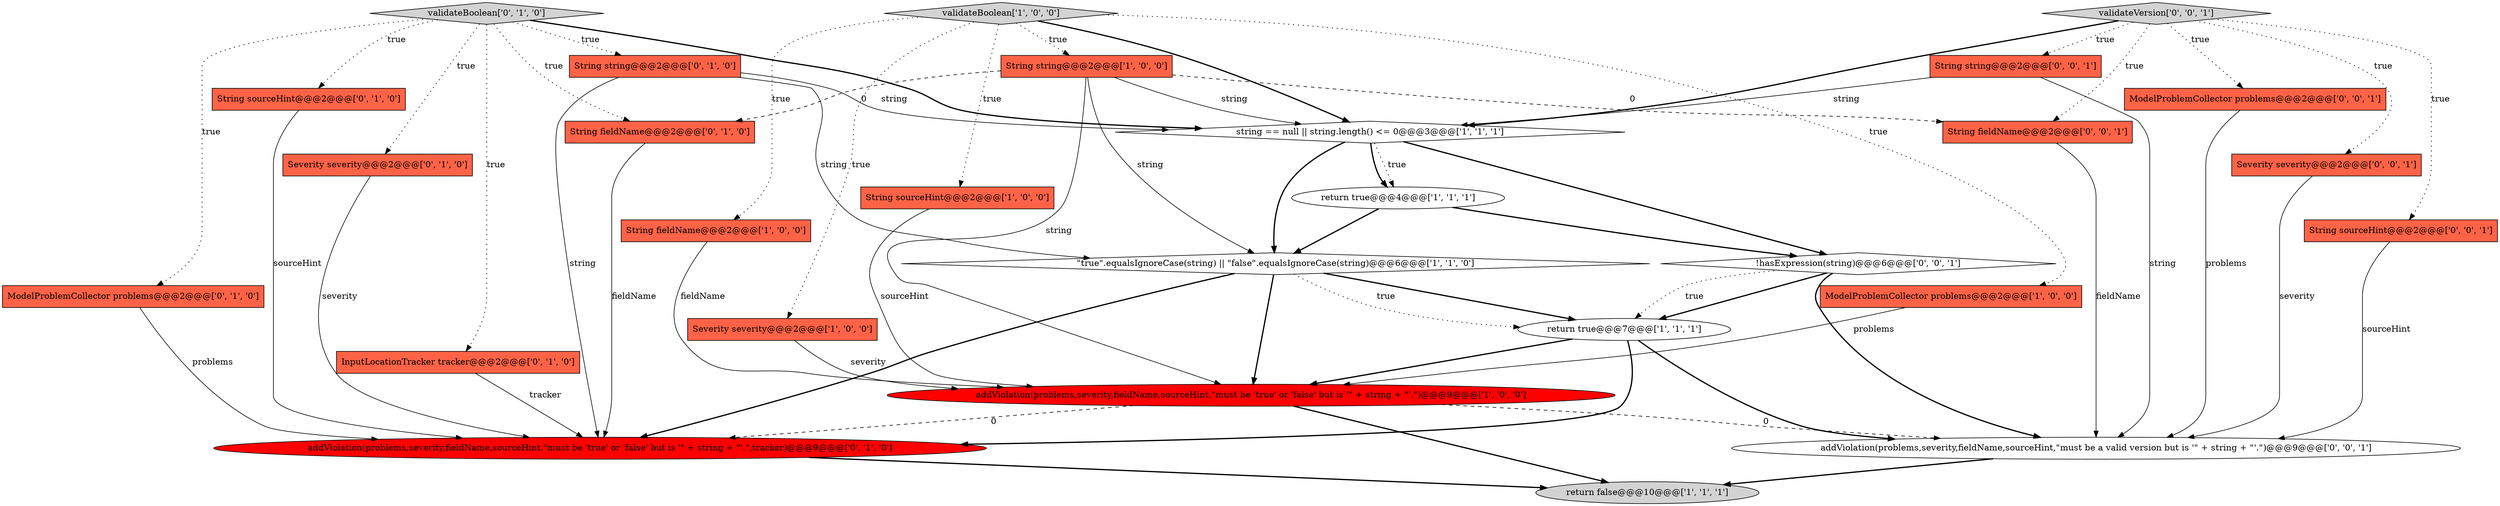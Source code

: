 digraph {
9 [style = filled, label = "String string@@@2@@@['1', '0', '0']", fillcolor = tomato, shape = box image = "AAA1AAABBB1BBB"];
20 [style = filled, label = "validateVersion['0', '0', '1']", fillcolor = lightgray, shape = diamond image = "AAA0AAABBB3BBB"];
18 [style = filled, label = "addViolation(problems,severity,fieldName,sourceHint,\"must be 'true' or 'false' but is '\" + string + \"'.\",tracker)@@@9@@@['0', '1', '0']", fillcolor = red, shape = ellipse image = "AAA1AAABBB2BBB"];
4 [style = filled, label = "addViolation(problems,severity,fieldName,sourceHint,\"must be 'true' or 'false' but is '\" + string + \"'.\")@@@9@@@['1', '0', '0']", fillcolor = red, shape = ellipse image = "AAA1AAABBB1BBB"];
7 [style = filled, label = "\"true\".equalsIgnoreCase(string) || \"false\".equalsIgnoreCase(string)@@@6@@@['1', '1', '0']", fillcolor = white, shape = diamond image = "AAA0AAABBB1BBB"];
6 [style = filled, label = "String sourceHint@@@2@@@['1', '0', '0']", fillcolor = tomato, shape = box image = "AAA0AAABBB1BBB"];
0 [style = filled, label = "return true@@@7@@@['1', '1', '1']", fillcolor = white, shape = ellipse image = "AAA0AAABBB1BBB"];
26 [style = filled, label = "!hasExpression(string)@@@6@@@['0', '0', '1']", fillcolor = white, shape = diamond image = "AAA0AAABBB3BBB"];
14 [style = filled, label = "validateBoolean['0', '1', '0']", fillcolor = lightgray, shape = diamond image = "AAA0AAABBB2BBB"];
17 [style = filled, label = "ModelProblemCollector problems@@@2@@@['0', '1', '0']", fillcolor = tomato, shape = box image = "AAA0AAABBB2BBB"];
12 [style = filled, label = "String string@@@2@@@['0', '1', '0']", fillcolor = tomato, shape = box image = "AAA0AAABBB2BBB"];
19 [style = filled, label = "String fieldName@@@2@@@['0', '1', '0']", fillcolor = tomato, shape = box image = "AAA1AAABBB2BBB"];
16 [style = filled, label = "InputLocationTracker tracker@@@2@@@['0', '1', '0']", fillcolor = tomato, shape = box image = "AAA0AAABBB2BBB"];
21 [style = filled, label = "String string@@@2@@@['0', '0', '1']", fillcolor = tomato, shape = box image = "AAA0AAABBB3BBB"];
1 [style = filled, label = "validateBoolean['1', '0', '0']", fillcolor = lightgray, shape = diamond image = "AAA0AAABBB1BBB"];
8 [style = filled, label = "String fieldName@@@2@@@['1', '0', '0']", fillcolor = tomato, shape = box image = "AAA0AAABBB1BBB"];
13 [style = filled, label = "String sourceHint@@@2@@@['0', '1', '0']", fillcolor = tomato, shape = box image = "AAA0AAABBB2BBB"];
24 [style = filled, label = "ModelProblemCollector problems@@@2@@@['0', '0', '1']", fillcolor = tomato, shape = box image = "AAA0AAABBB3BBB"];
27 [style = filled, label = "String fieldName@@@2@@@['0', '0', '1']", fillcolor = tomato, shape = box image = "AAA0AAABBB3BBB"];
2 [style = filled, label = "ModelProblemCollector problems@@@2@@@['1', '0', '0']", fillcolor = tomato, shape = box image = "AAA0AAABBB1BBB"];
10 [style = filled, label = "return false@@@10@@@['1', '1', '1']", fillcolor = lightgray, shape = ellipse image = "AAA0AAABBB1BBB"];
23 [style = filled, label = "Severity severity@@@2@@@['0', '0', '1']", fillcolor = tomato, shape = box image = "AAA0AAABBB3BBB"];
3 [style = filled, label = "string == null || string.length() <= 0@@@3@@@['1', '1', '1']", fillcolor = white, shape = diamond image = "AAA0AAABBB1BBB"];
5 [style = filled, label = "Severity severity@@@2@@@['1', '0', '0']", fillcolor = tomato, shape = box image = "AAA0AAABBB1BBB"];
22 [style = filled, label = "String sourceHint@@@2@@@['0', '0', '1']", fillcolor = tomato, shape = box image = "AAA0AAABBB3BBB"];
11 [style = filled, label = "return true@@@4@@@['1', '1', '1']", fillcolor = white, shape = ellipse image = "AAA0AAABBB1BBB"];
25 [style = filled, label = "addViolation(problems,severity,fieldName,sourceHint,\"must be a valid version but is '\" + string + \"'.\")@@@9@@@['0', '0', '1']", fillcolor = white, shape = ellipse image = "AAA0AAABBB3BBB"];
15 [style = filled, label = "Severity severity@@@2@@@['0', '1', '0']", fillcolor = tomato, shape = box image = "AAA0AAABBB2BBB"];
3->11 [style = dotted, label="true"];
4->10 [style = bold, label=""];
14->3 [style = bold, label=""];
4->18 [style = dashed, label="0"];
2->4 [style = solid, label="problems"];
15->18 [style = solid, label="severity"];
14->19 [style = dotted, label="true"];
14->12 [style = dotted, label="true"];
8->4 [style = solid, label="fieldName"];
9->7 [style = solid, label="string"];
20->24 [style = dotted, label="true"];
22->25 [style = solid, label="sourceHint"];
26->25 [style = bold, label=""];
9->3 [style = solid, label="string"];
3->11 [style = bold, label=""];
1->3 [style = bold, label=""];
3->26 [style = bold, label=""];
20->27 [style = dotted, label="true"];
9->27 [style = dashed, label="0"];
5->4 [style = solid, label="severity"];
7->0 [style = bold, label=""];
20->3 [style = bold, label=""];
20->21 [style = dotted, label="true"];
7->4 [style = bold, label=""];
23->25 [style = solid, label="severity"];
12->18 [style = solid, label="string"];
9->4 [style = solid, label="string"];
7->0 [style = dotted, label="true"];
21->25 [style = solid, label="string"];
14->13 [style = dotted, label="true"];
12->3 [style = solid, label="string"];
9->19 [style = dashed, label="0"];
14->16 [style = dotted, label="true"];
14->17 [style = dotted, label="true"];
4->25 [style = dashed, label="0"];
11->26 [style = bold, label=""];
14->15 [style = dotted, label="true"];
26->0 [style = bold, label=""];
19->18 [style = solid, label="fieldName"];
12->7 [style = solid, label="string"];
6->4 [style = solid, label="sourceHint"];
18->10 [style = bold, label=""];
17->18 [style = solid, label="problems"];
3->7 [style = bold, label=""];
0->4 [style = bold, label=""];
0->25 [style = bold, label=""];
1->9 [style = dotted, label="true"];
20->23 [style = dotted, label="true"];
1->8 [style = dotted, label="true"];
24->25 [style = solid, label="problems"];
21->3 [style = solid, label="string"];
7->18 [style = bold, label=""];
1->6 [style = dotted, label="true"];
0->18 [style = bold, label=""];
25->10 [style = bold, label=""];
16->18 [style = solid, label="tracker"];
20->22 [style = dotted, label="true"];
1->2 [style = dotted, label="true"];
27->25 [style = solid, label="fieldName"];
1->5 [style = dotted, label="true"];
11->7 [style = bold, label=""];
13->18 [style = solid, label="sourceHint"];
26->0 [style = dotted, label="true"];
}
